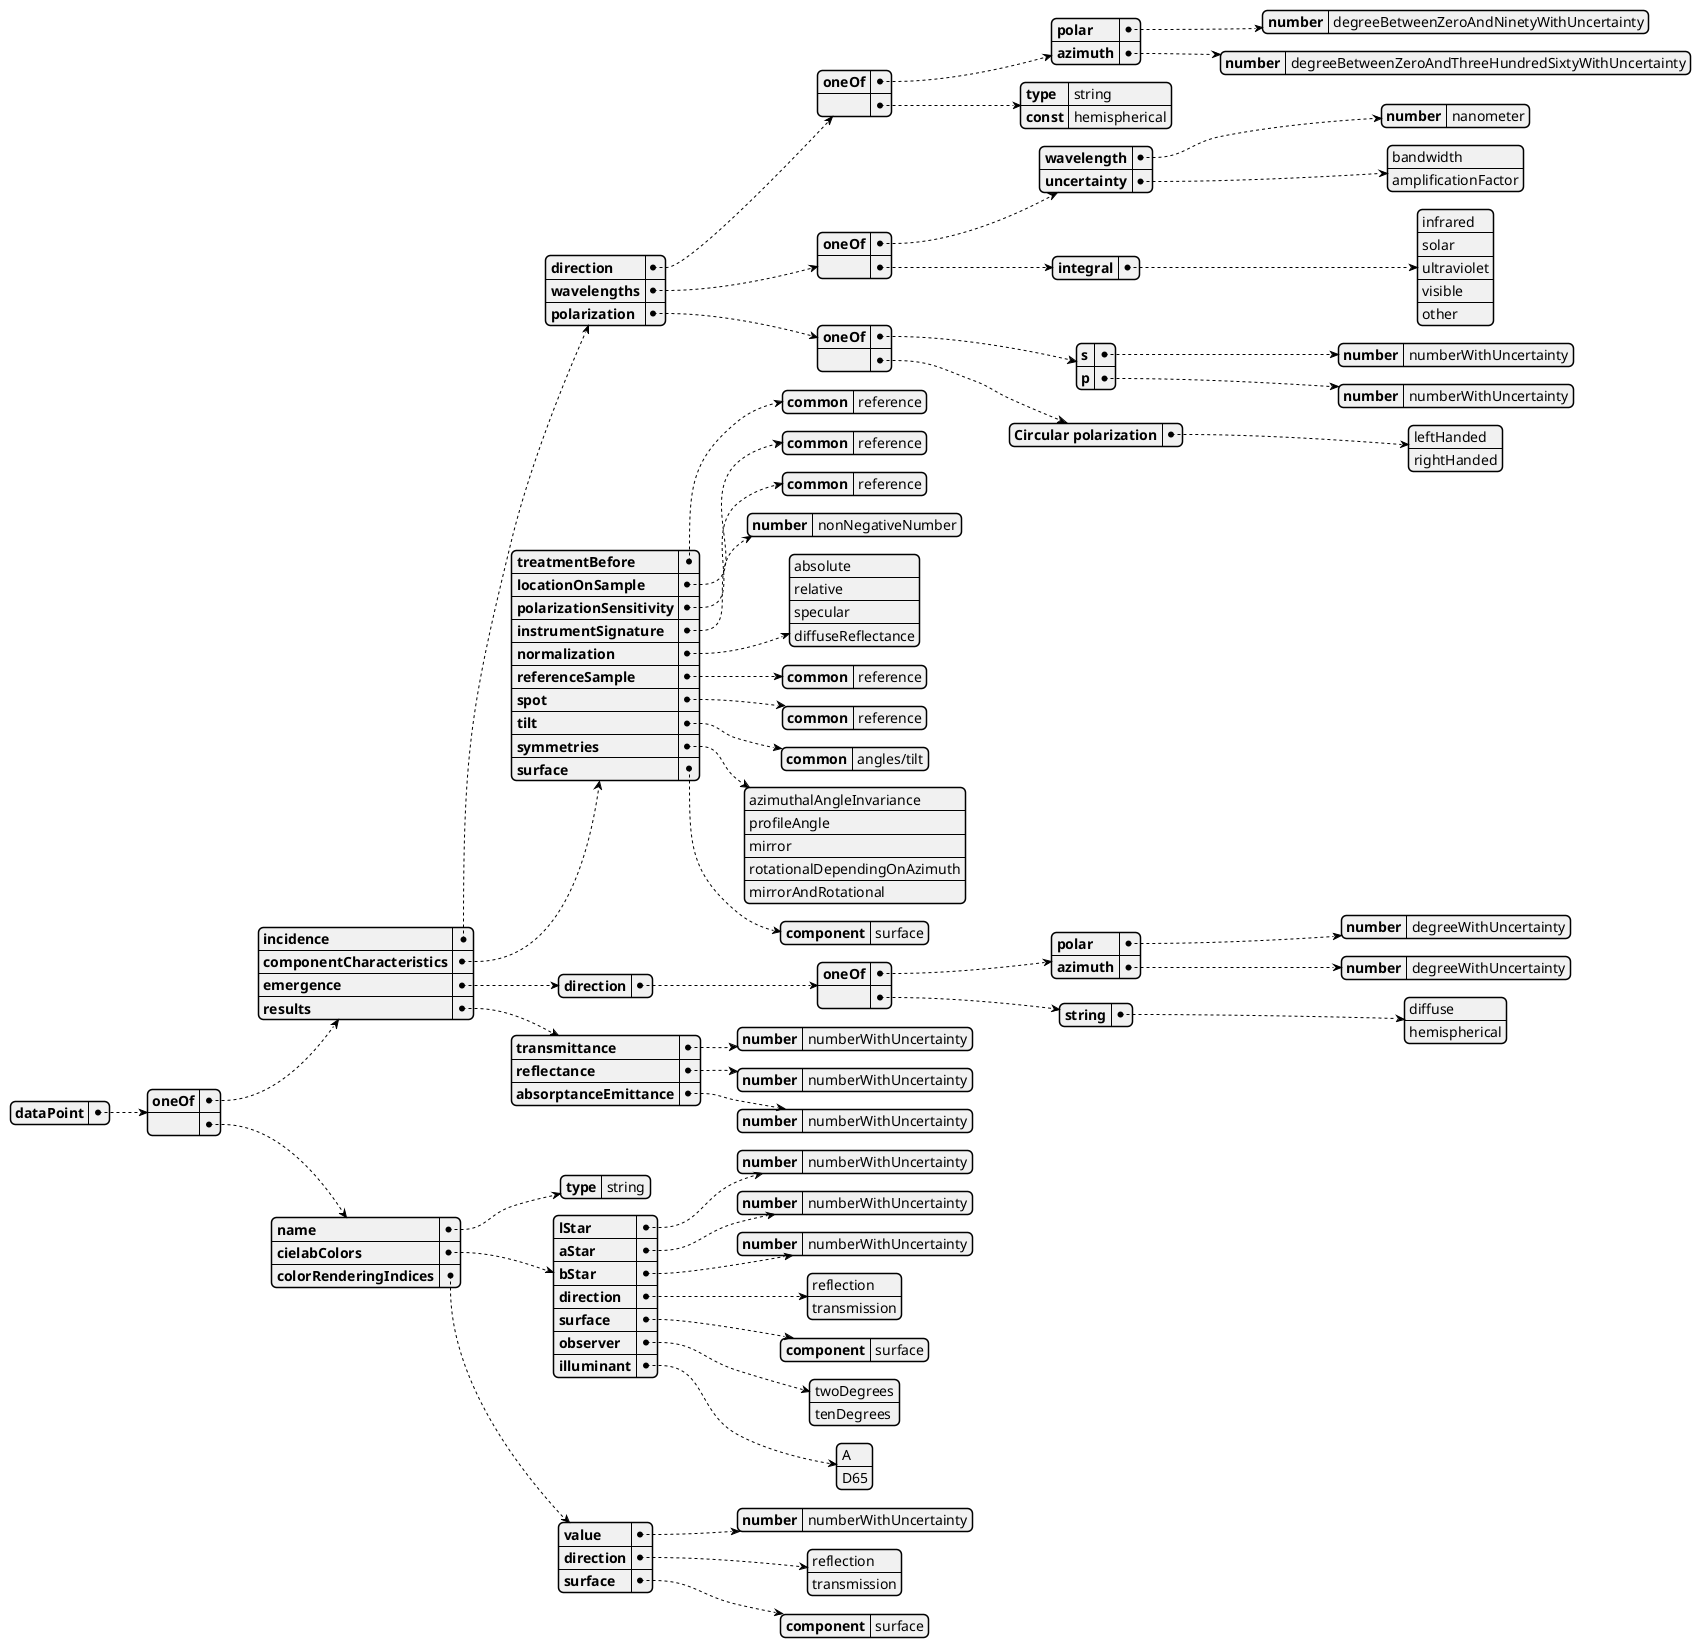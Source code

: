@startjson opticalDataPointSchema
{
  "dataPoint": {
    "oneOf":
    {
      "incidence": {
        "direction": {
          "oneOf":
          {
            "polar": {
              "number": "degreeBetweenZeroAndNinetyWithUncertainty"
            }
            ,
            "azimuth": {
              "number": "degreeBetweenZeroAndThreeHundredSixtyWithUncertainty"

            }
          }
          ,
          "":
          {
            "type": "string",
            "const": "hemispherical"
          }

        }
        ,
        "wavelengths": {
          "oneOf":
          {
            "wavelength": {
              "number": "nanometer"
            }
            ,
            "uncertainty": [ "bandwidth", "amplificationFactor" ]
          }
          ,
          "":
          {
            "integral": ["infrared", "solar", "ultraviolet", "visible", "other"]
          }

        }
        ,
        "polarization": {
          "oneOf":
          {
            "s": {
              "number": "numberWithUncertainty"
            }
            ,
            "p": {
              "number": "numberWithUncertainty"
            }
          }
          ,
          "":
          {
            "Circular polarization": ["leftHanded", "rightHanded"]
          }

        }
      }
      ,
      "componentCharacteristics": {
        "treatmentBefore": {
          "common": "reference"
        }
        ,
        "locationOnSample": {
          "common": "reference"
        }
        ,
        "polarizationSensitivity": {
          "common": "reference"
        }
        ,
        "instrumentSignature": {
          "number": "nonNegativeNumber"
        }
        ,
        "normalization":  ["absolute", "relative", "specular", "diffuseReflectance"]
        ,
        "referenceSample": {
          "common": "reference"
        }
        ,
        "spot": {
          "common": "reference"
        }
        ,
        "tilt": {
          "common": "angles/tilt"
        }
        ,
        "symmetries": [
        "azimuthalAngleInvariance",
        "profileAngle",
        "mirror",
        "rotationalDependingOnAzimuth",
        "mirrorAndRotational"
        ]
        ,
        "surface": {
          "component": "surface"
        }
      }
      ,
      "emergence": {
        "direction": {
          "oneOf":
          {
            "polar": {
              "number": "degreeWithUncertainty"
            }
            ,
            "azimuth": {
              "number": "degreeWithUncertainty"
            }
          }
          ,
          "":
          {
            "string": ["diffuse", "hemispherical"]
          }

        }
      }
      ,
      "results": {
        "transmittance": {
          "number": "numberWithUncertainty"
        }
        ,
        "reflectance": {
          "number": "numberWithUncertainty"
        }
        ,
        "absorptanceEmittance": {
          "number": "numberWithUncertainty"
        }
      }
    }
    ,
    "":
    {
      "name": {
        "type": "string"
      }
      ,
      "cielabColors":
      {
        "lStar": {
          "number": "numberWithUncertainty"
        }
        ,
        "aStar": {
          "number": "numberWithUncertainty"
        }
        ,
        "bStar": {
          "number": "numberWithUncertainty"
        }
        ,
        "direction":  ["reflection", "transmission"]
        ,
        "surface": {
          "component": "surface"
        }
        ,
        "observer":  ["twoDegrees", "tenDegrees"]
        ,
        "illuminant":  ["A", "D65"]
      }
      ,
      "colorRenderingIndices": {
        "value": {
          "number": "numberWithUncertainty"
        }
        ,
        "direction":  ["reflection", "transmission"]
        ,
        "surface": {
          "component": "surface"
        }
      }
    }

  }
}
@endjson